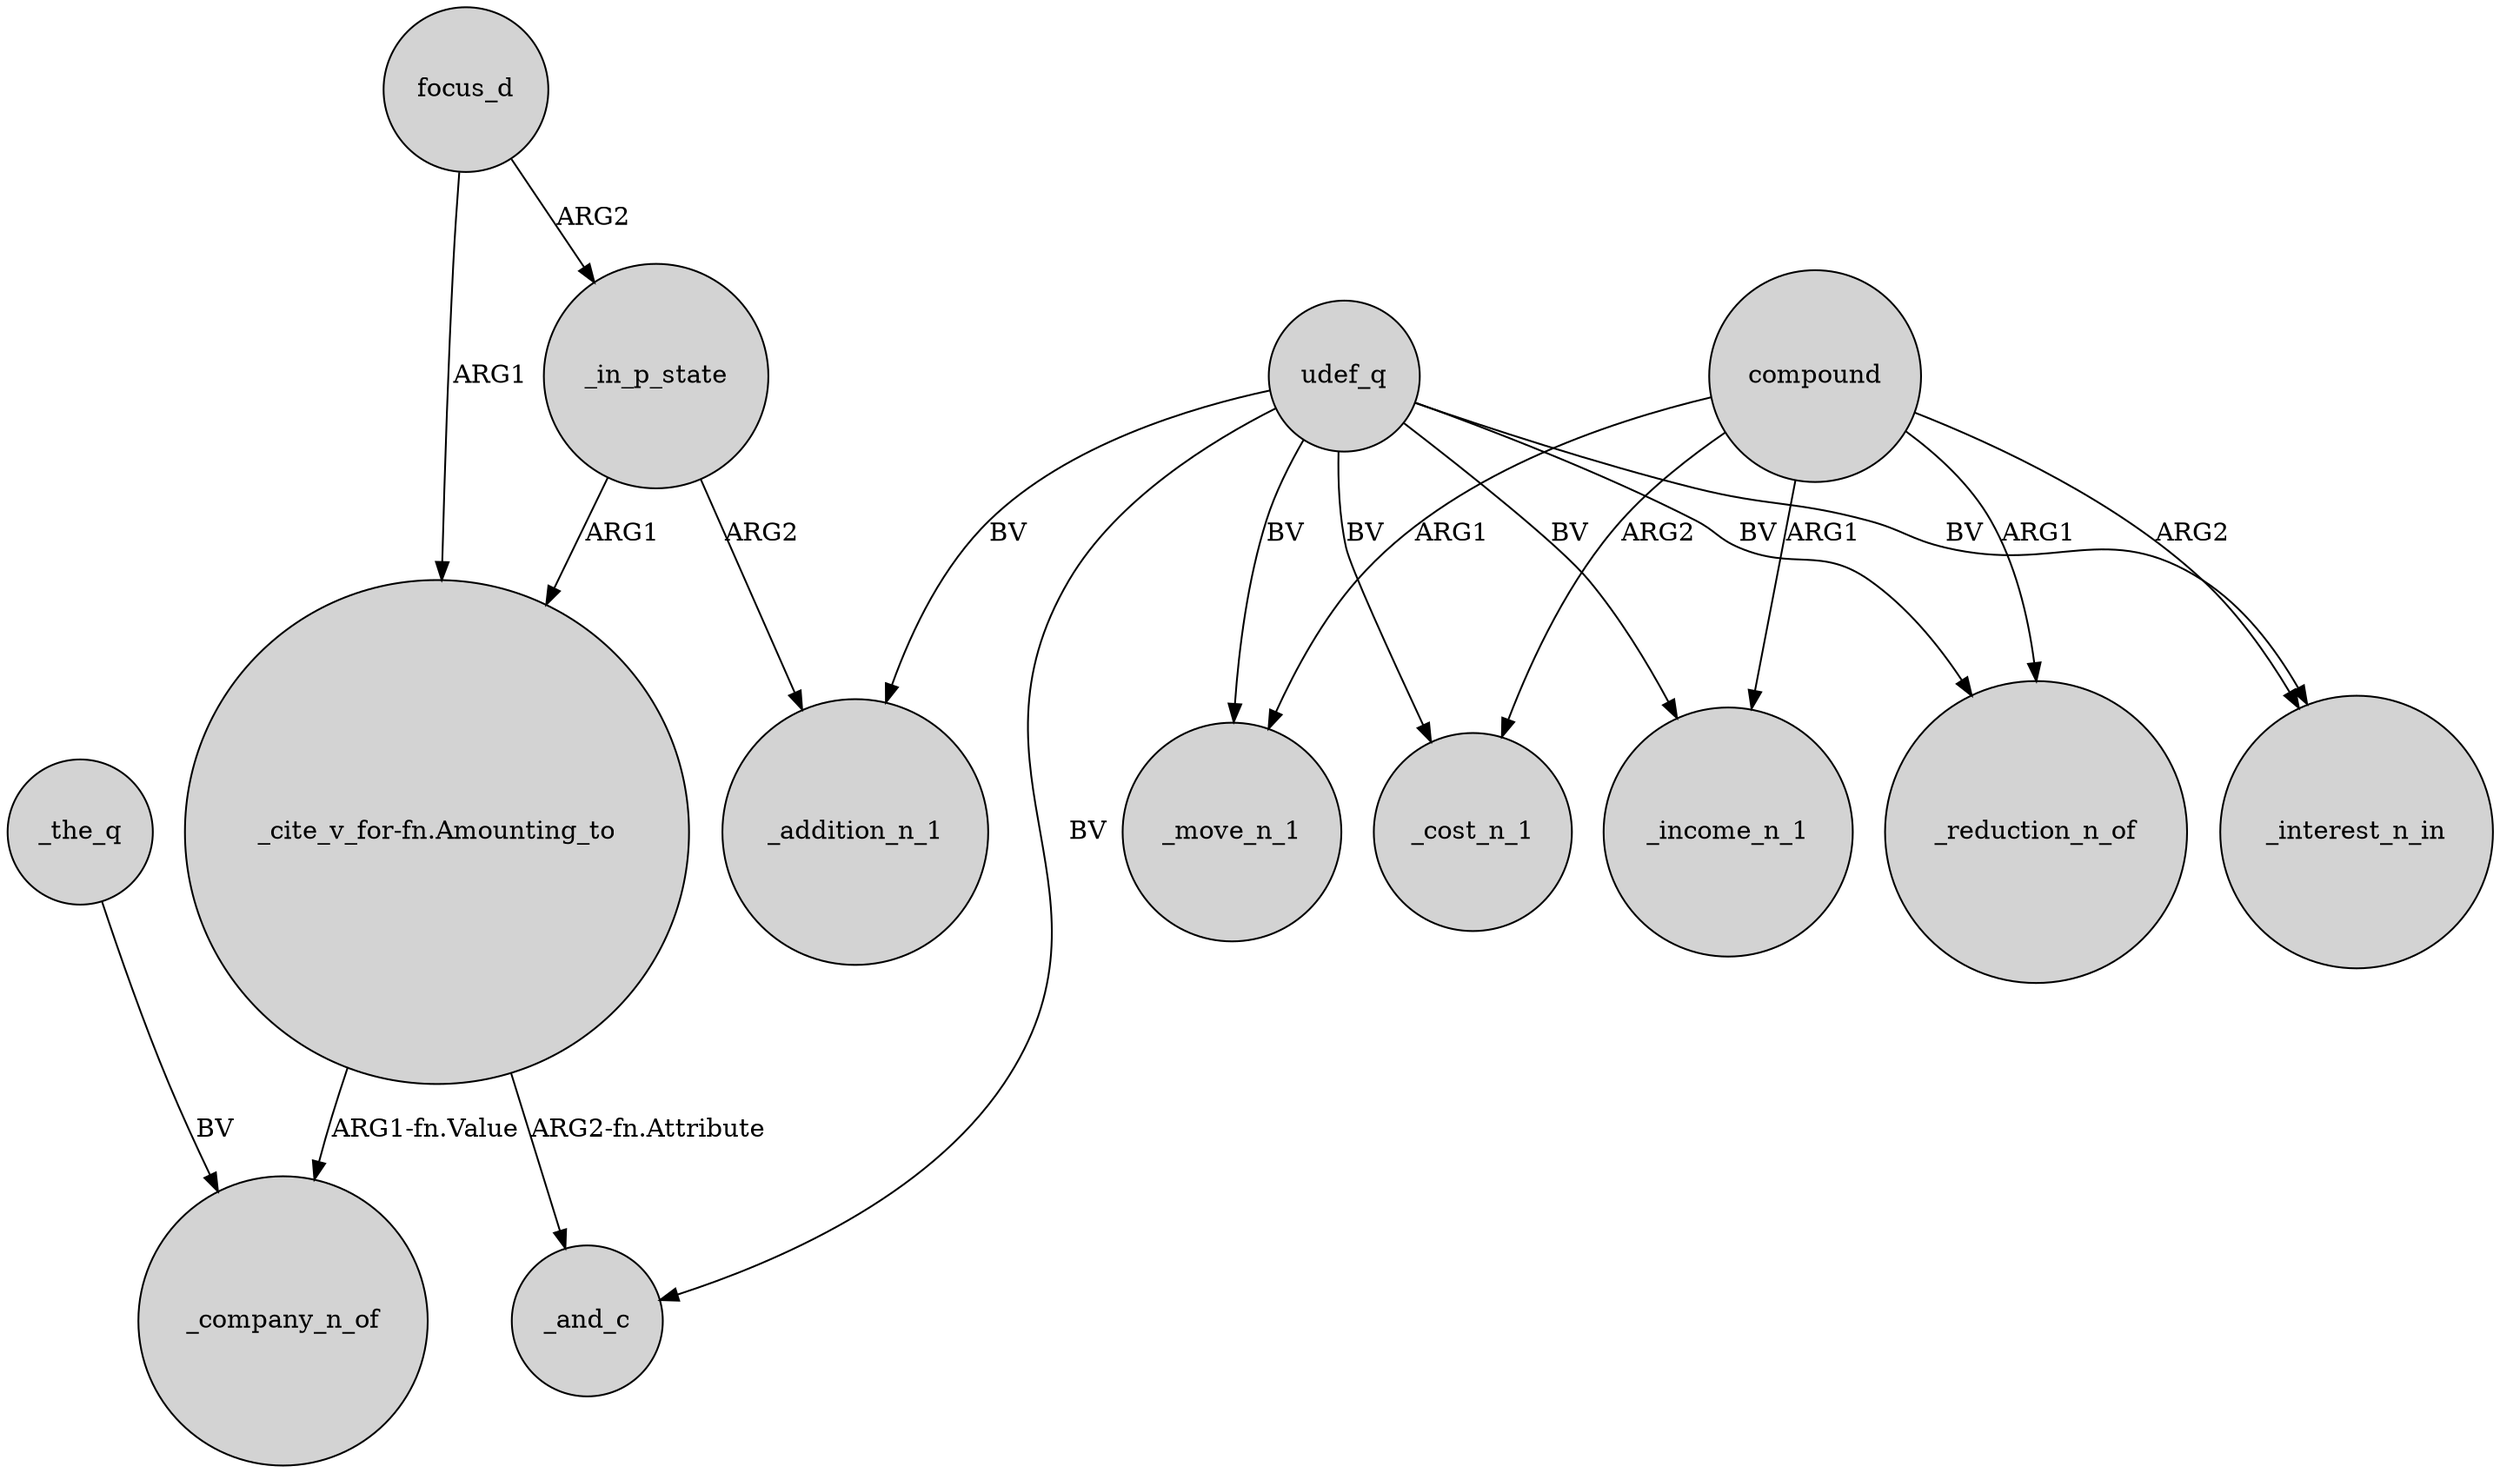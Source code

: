 digraph {
	node [shape=circle style=filled]
	focus_d -> "_cite_v_for-fn.Amounting_to" [label=ARG1]
	"_cite_v_for-fn.Amounting_to" -> _company_n_of [label="ARG1-fn.Value"]
	focus_d -> _in_p_state [label=ARG2]
	compound -> _move_n_1 [label=ARG1]
	compound -> _cost_n_1 [label=ARG2]
	_in_p_state -> "_cite_v_for-fn.Amounting_to" [label=ARG1]
	udef_q -> _income_n_1 [label=BV]
	udef_q -> _move_n_1 [label=BV]
	compound -> _reduction_n_of [label=ARG1]
	udef_q -> _addition_n_1 [label=BV]
	udef_q -> _and_c [label=BV]
	"_cite_v_for-fn.Amounting_to" -> _and_c [label="ARG2-fn.Attribute"]
	compound -> _income_n_1 [label=ARG1]
	udef_q -> _reduction_n_of [label=BV]
	_in_p_state -> _addition_n_1 [label=ARG2]
	udef_q -> _interest_n_in [label=BV]
	_the_q -> _company_n_of [label=BV]
	compound -> _interest_n_in [label=ARG2]
	udef_q -> _cost_n_1 [label=BV]
}
